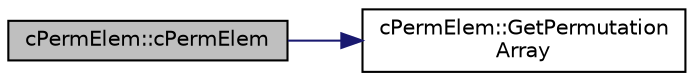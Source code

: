 digraph G
{
  edge [fontname="Helvetica",fontsize="10",labelfontname="Helvetica",labelfontsize="10"];
  node [fontname="Helvetica",fontsize="10",shape=record];
  rankdir="LR";
  Node1 [label="cPermElem::cPermElem",height=0.2,width=0.4,color="black", fillcolor="grey75", style="filled" fontcolor="black"];
  Node1 -> Node2 [color="midnightblue",fontsize="10",style="solid",fontname="Helvetica"];
  Node2 [label="cPermElem::GetPermutation\lArray",height=0.2,width=0.4,color="black", fillcolor="white", style="filled",URL="$classcPermElem.html#a0d0bfc94a1d7cf92d514293253acf8be"];
}
